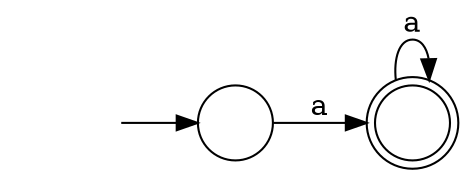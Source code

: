 digraph Automaton {
  rankdir = LR;
  0 [shape=doublecircle,label=""];
  0 -> 0 [label="a"]
  1 [shape=circle,label=""];
  initial [shape=plaintext,label=""];
  initial -> 1
  1 -> 0 [label="a"]
}

